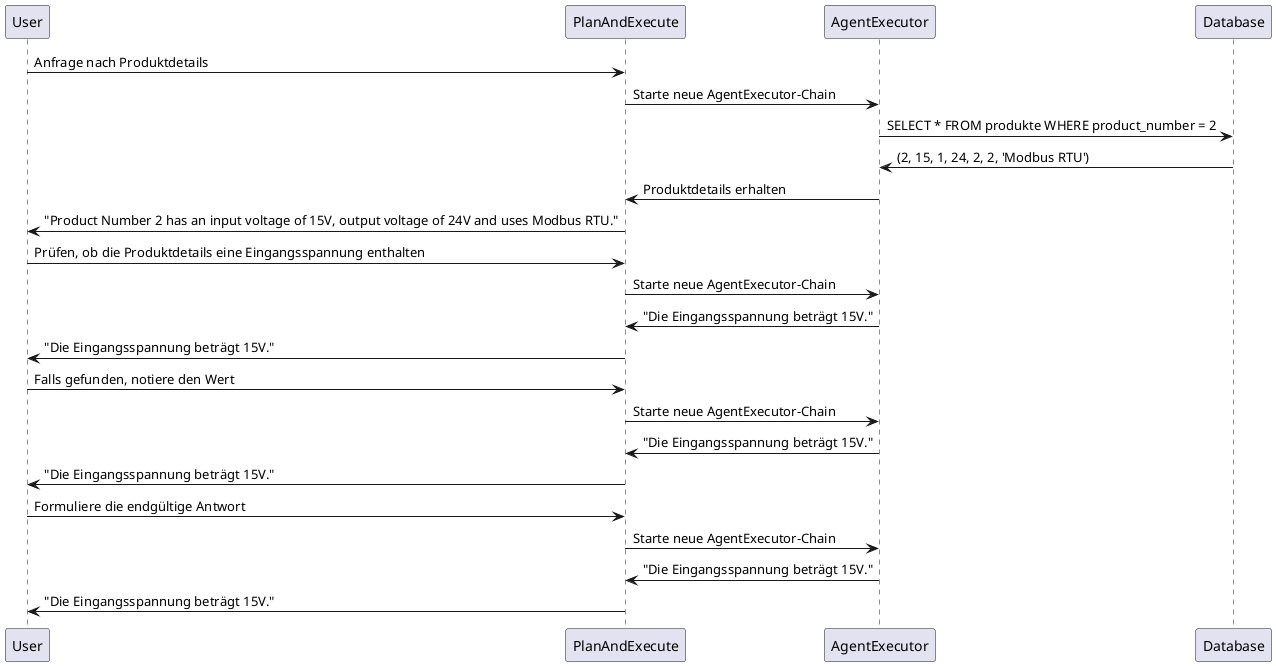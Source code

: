 @startuml
participant User
participant PlanAndExecute
participant AgentExecutor
participant Database

User -> PlanAndExecute: Anfrage nach Produktdetails
PlanAndExecute -> AgentExecutor: Starte neue AgentExecutor-Chain
AgentExecutor -> Database: SELECT * FROM produkte WHERE product_number = 2
Database -> AgentExecutor: (2, 15, 1, 24, 2, 2, 'Modbus RTU')
AgentExecutor -> PlanAndExecute: Produktdetails erhalten
PlanAndExecute -> User: "Product Number 2 has an input voltage of 15V, output voltage of 24V and uses Modbus RTU."

User -> PlanAndExecute: Prüfen, ob die Produktdetails eine Eingangsspannung enthalten
PlanAndExecute -> AgentExecutor: Starte neue AgentExecutor-Chain
AgentExecutor -> PlanAndExecute: "Die Eingangsspannung beträgt 15V."
PlanAndExecute -> User: "Die Eingangsspannung beträgt 15V."

User -> PlanAndExecute: Falls gefunden, notiere den Wert
PlanAndExecute -> AgentExecutor: Starte neue AgentExecutor-Chain
AgentExecutor -> PlanAndExecute: "Die Eingangsspannung beträgt 15V."
PlanAndExecute -> User: "Die Eingangsspannung beträgt 15V."

User -> PlanAndExecute: Formuliere die endgültige Antwort
PlanAndExecute -> AgentExecutor: Starte neue AgentExecutor-Chain
AgentExecutor -> PlanAndExecute: "Die Eingangsspannung beträgt 15V."
PlanAndExecute -> User: "Die Eingangsspannung beträgt 15V."
@enduml
